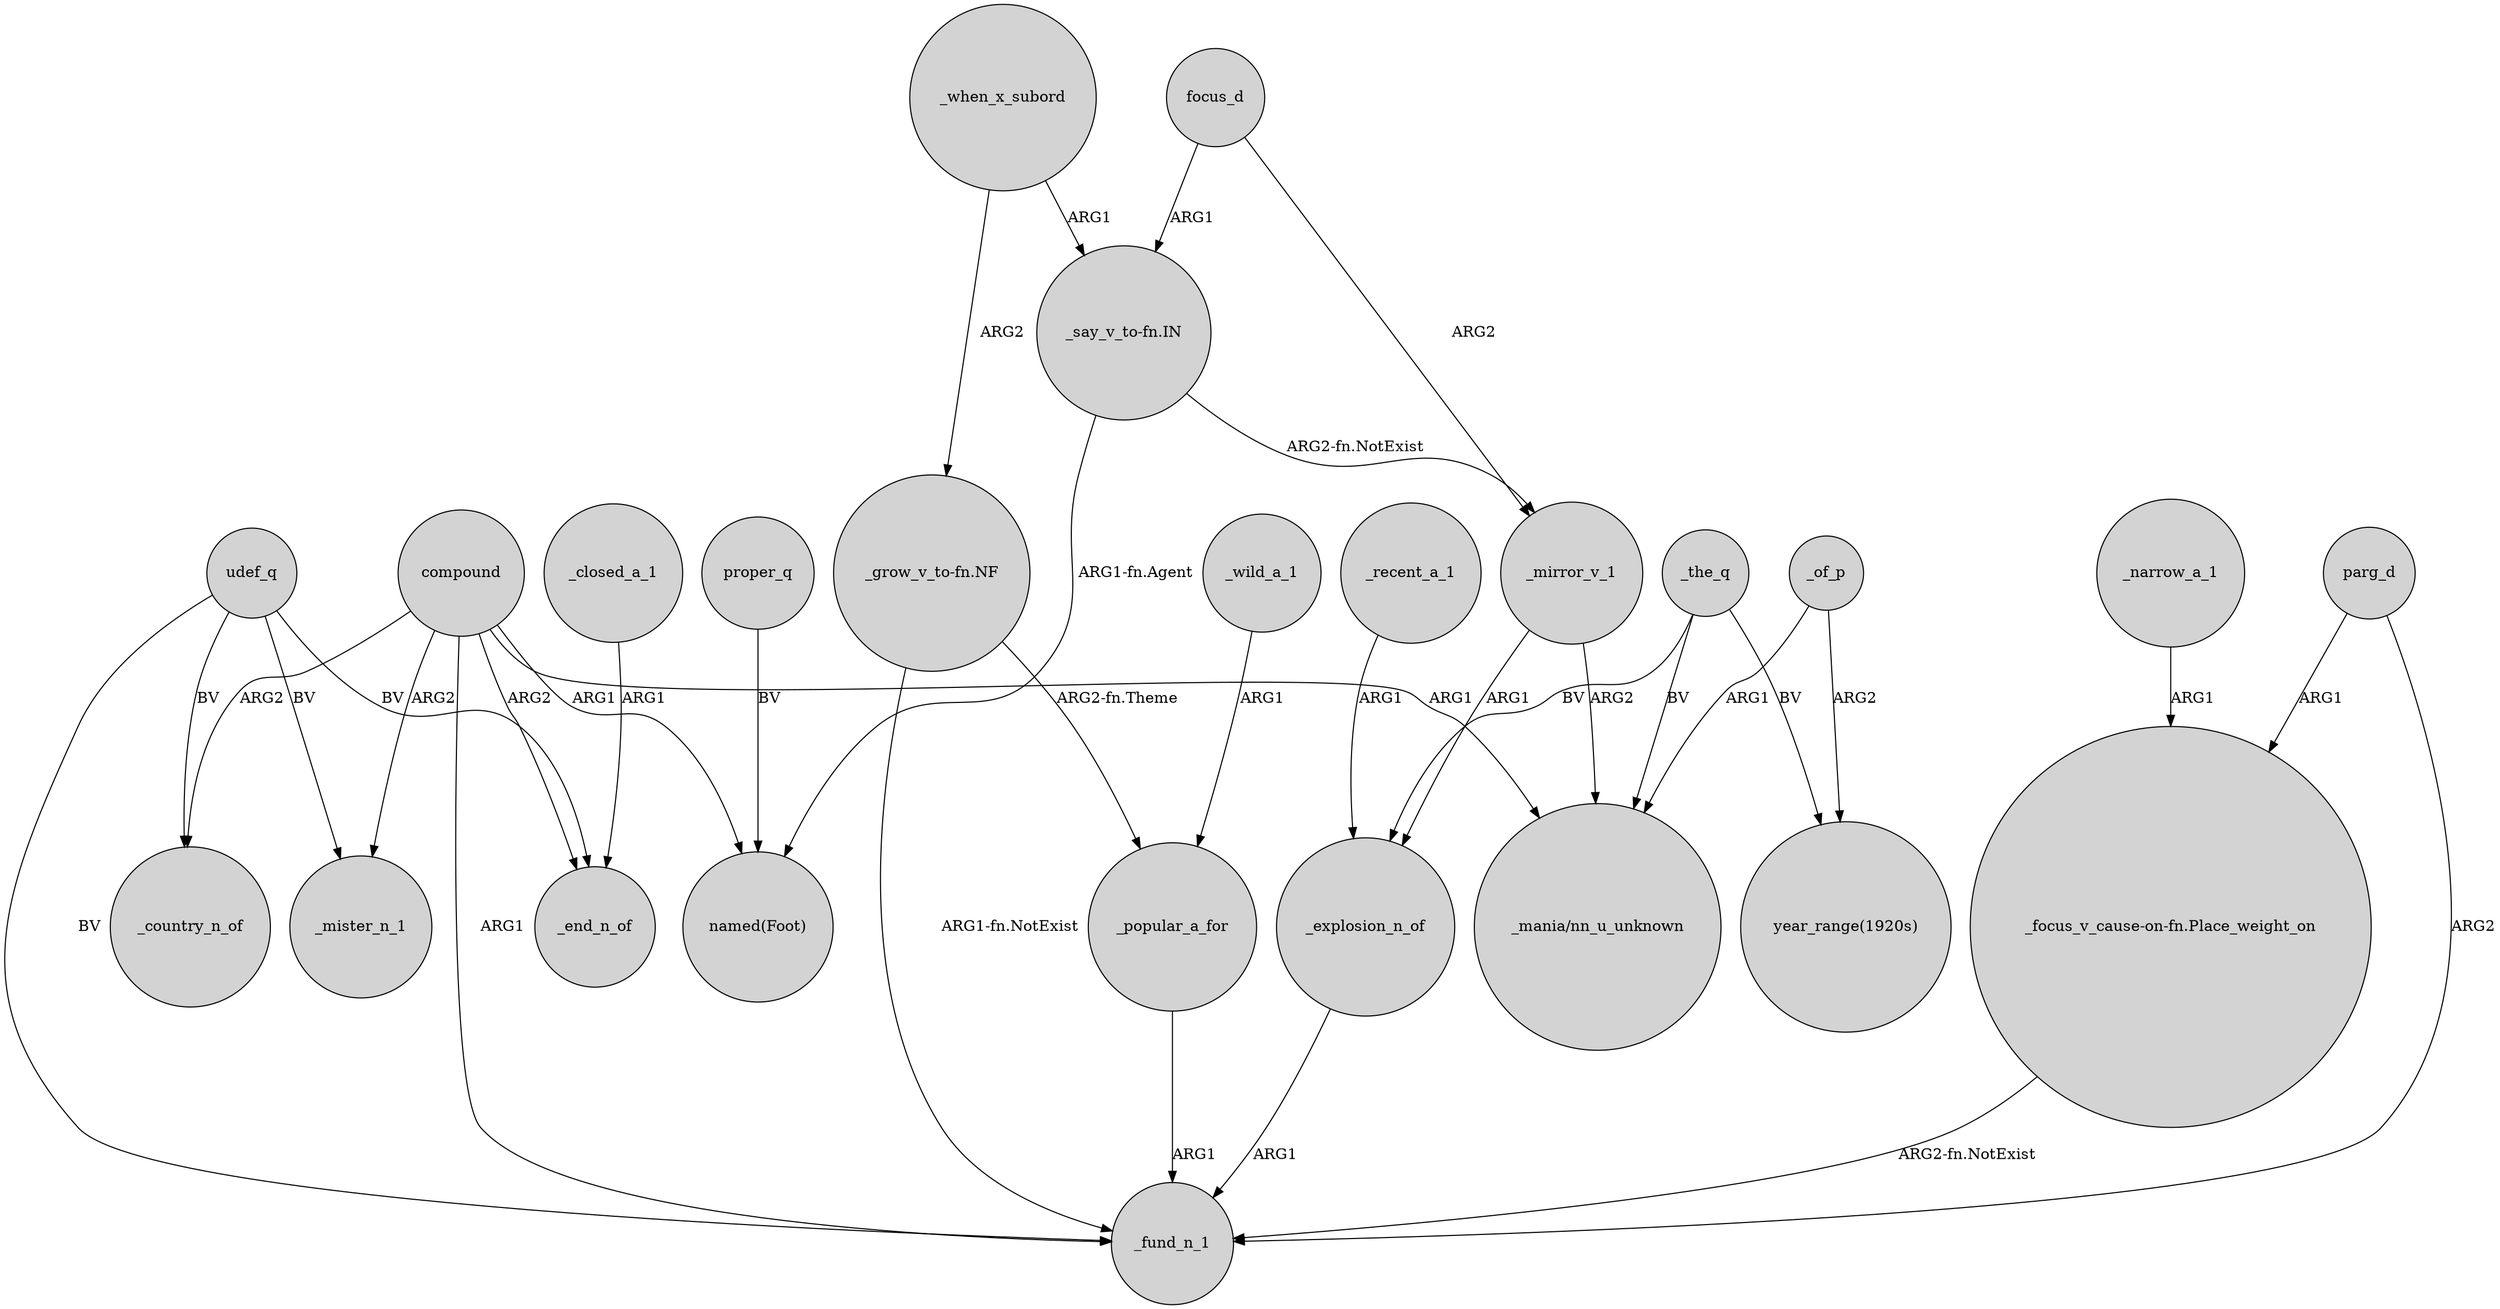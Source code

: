 digraph {
	node [shape=circle style=filled]
	_mirror_v_1 -> _explosion_n_of [label=ARG1]
	focus_d -> _mirror_v_1 [label=ARG2]
	_when_x_subord -> "_say_v_to-fn.IN" [label=ARG1]
	compound -> _mister_n_1 [label=ARG2]
	udef_q -> _end_n_of [label=BV]
	"_say_v_to-fn.IN" -> "named(Foot)" [label="ARG1-fn.Agent"]
	udef_q -> _mister_n_1 [label=BV]
	_the_q -> "_mania/nn_u_unknown" [label=BV]
	_explosion_n_of -> _fund_n_1 [label=ARG1]
	parg_d -> "_focus_v_cause-on-fn.Place_weight_on" [label=ARG1]
	parg_d -> _fund_n_1 [label=ARG2]
	_the_q -> _explosion_n_of [label=BV]
	"_grow_v_to-fn.NF" -> _fund_n_1 [label="ARG1-fn.NotExist"]
	_the_q -> "year_range(1920s)" [label=BV]
	proper_q -> "named(Foot)" [label=BV]
	"_say_v_to-fn.IN" -> _mirror_v_1 [label="ARG2-fn.NotExist"]
	"_grow_v_to-fn.NF" -> _popular_a_for [label="ARG2-fn.Theme"]
	udef_q -> _country_n_of [label=BV]
	_mirror_v_1 -> "_mania/nn_u_unknown" [label=ARG2]
	"_focus_v_cause-on-fn.Place_weight_on" -> _fund_n_1 [label="ARG2-fn.NotExist"]
	_when_x_subord -> "_grow_v_to-fn.NF" [label=ARG2]
	compound -> "named(Foot)" [label=ARG1]
	_of_p -> "year_range(1920s)" [label=ARG2]
	compound -> _end_n_of [label=ARG2]
	_wild_a_1 -> _popular_a_for [label=ARG1]
	udef_q -> _fund_n_1 [label=BV]
	_recent_a_1 -> _explosion_n_of [label=ARG1]
	_of_p -> "_mania/nn_u_unknown" [label=ARG1]
	_popular_a_for -> _fund_n_1 [label=ARG1]
	compound -> "_mania/nn_u_unknown" [label=ARG1]
	compound -> _country_n_of [label=ARG2]
	_narrow_a_1 -> "_focus_v_cause-on-fn.Place_weight_on" [label=ARG1]
	_closed_a_1 -> _end_n_of [label=ARG1]
	compound -> _fund_n_1 [label=ARG1]
	focus_d -> "_say_v_to-fn.IN" [label=ARG1]
}
